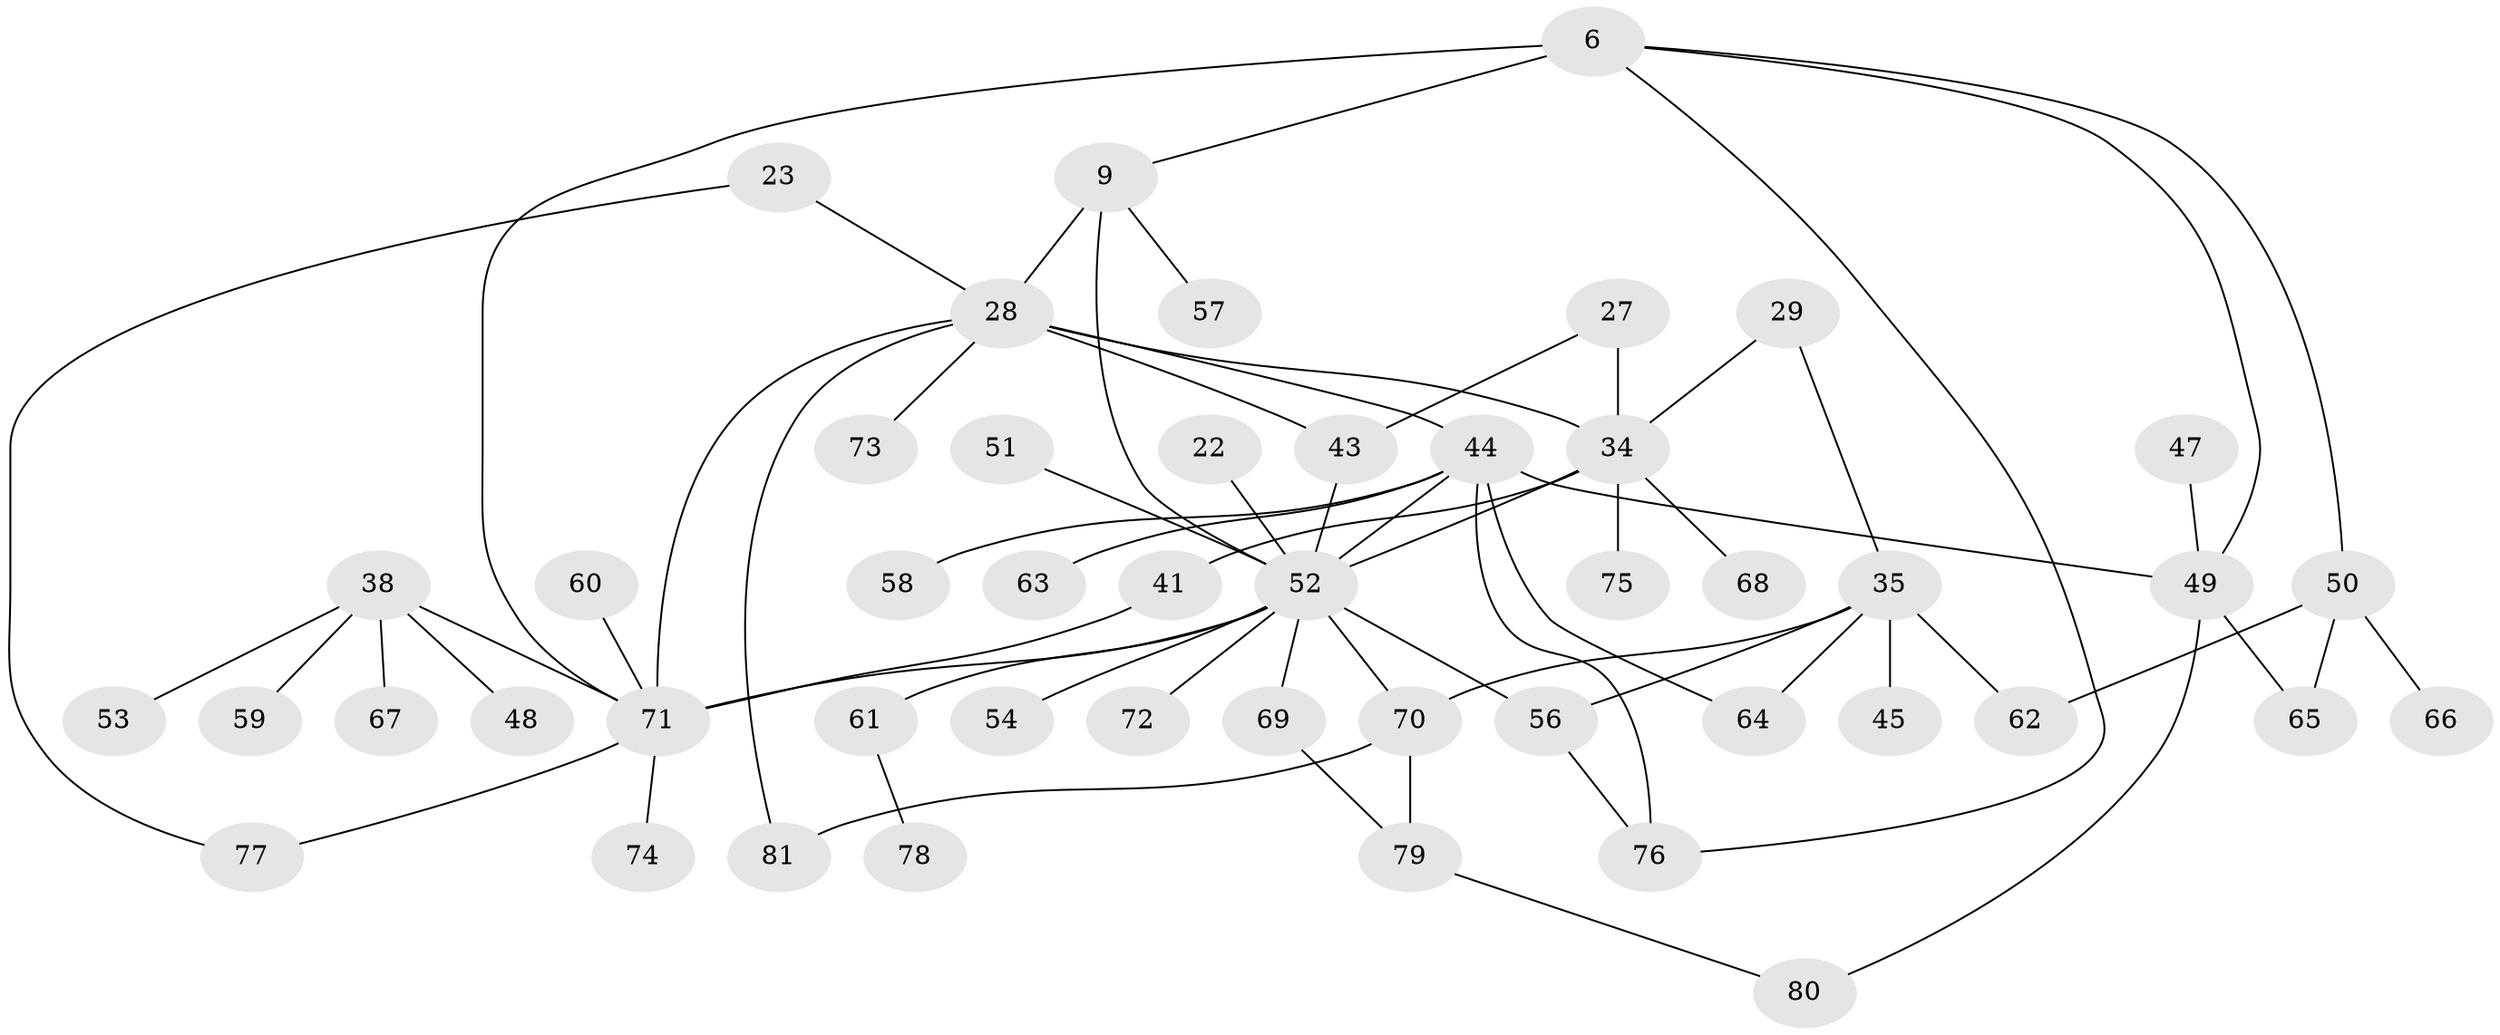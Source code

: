 // original degree distribution, {5: 0.08641975308641975, 4: 0.1111111111111111, 2: 0.2716049382716049, 6: 0.024691358024691357, 3: 0.2345679012345679, 8: 0.024691358024691357, 1: 0.2345679012345679, 7: 0.012345679012345678}
// Generated by graph-tools (version 1.1) at 2025/45/03/04/25 21:45:40]
// undirected, 48 vertices, 66 edges
graph export_dot {
graph [start="1"]
  node [color=gray90,style=filled];
  6;
  9 [super="+2+3"];
  22;
  23;
  27 [super="+21"];
  28 [super="+1+26+25"];
  29;
  34 [super="+18+15"];
  35;
  38 [super="+32"];
  41;
  43 [super="+30"];
  44 [super="+8+14+36"];
  45;
  47;
  48;
  49 [super="+33"];
  50;
  51;
  52 [super="+37+46"];
  53;
  54;
  56;
  57;
  58;
  59;
  60;
  61;
  62;
  63;
  64;
  65;
  66;
  67;
  68;
  69;
  70 [super="+55"];
  71 [super="+39"];
  72;
  73;
  74;
  75;
  76 [super="+40"];
  77;
  78;
  79;
  80;
  81;
  6 -- 50;
  6 -- 9;
  6 -- 49;
  6 -- 71 [weight=2];
  6 -- 76;
  9 -- 57 [weight=2];
  9 -- 28 [weight=3];
  9 -- 52 [weight=2];
  22 -- 52;
  23 -- 77;
  23 -- 28;
  27 -- 34 [weight=2];
  27 -- 43;
  28 -- 81;
  28 -- 73;
  28 -- 34 [weight=3];
  28 -- 71 [weight=2];
  28 -- 44;
  28 -- 43;
  29 -- 35;
  29 -- 34;
  34 -- 68;
  34 -- 41;
  34 -- 75;
  34 -- 52 [weight=3];
  35 -- 45;
  35 -- 62;
  35 -- 64;
  35 -- 56;
  35 -- 70 [weight=2];
  38 -- 48;
  38 -- 67;
  38 -- 59;
  38 -- 53;
  38 -- 71;
  41 -- 71 [weight=2];
  43 -- 52;
  44 -- 76;
  44 -- 64;
  44 -- 49;
  44 -- 58;
  44 -- 63;
  44 -- 52 [weight=2];
  47 -- 49;
  49 -- 80;
  49 -- 65;
  50 -- 66;
  50 -- 62;
  50 -- 65;
  51 -- 52;
  52 -- 54;
  52 -- 69;
  52 -- 70;
  52 -- 71;
  52 -- 72;
  52 -- 56;
  52 -- 61;
  56 -- 76;
  60 -- 71;
  61 -- 78;
  69 -- 79;
  70 -- 79;
  70 -- 81;
  71 -- 74;
  71 -- 77;
  79 -- 80;
}
